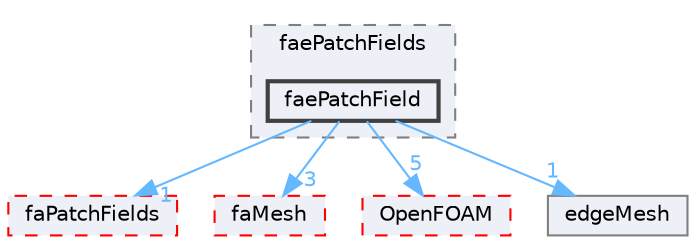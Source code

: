 digraph "src/finiteArea/fields/faePatchFields/faePatchField"
{
 // LATEX_PDF_SIZE
  bgcolor="transparent";
  edge [fontname=Helvetica,fontsize=10,labelfontname=Helvetica,labelfontsize=10];
  node [fontname=Helvetica,fontsize=10,shape=box,height=0.2,width=0.4];
  compound=true
  subgraph clusterdir_df4e6442309378257387a8327f9cd3cb {
    graph [ bgcolor="#edf0f7", pencolor="grey50", label="faePatchFields", fontname=Helvetica,fontsize=10 style="filled,dashed", URL="dir_df4e6442309378257387a8327f9cd3cb.html",tooltip=""]
  dir_89f267ce19ccb856c83f45a6dc92ab14 [label="faePatchField", fillcolor="#edf0f7", color="grey25", style="filled,bold", URL="dir_89f267ce19ccb856c83f45a6dc92ab14.html",tooltip=""];
  }
  dir_2ab18c7cf3ac70392000d64dbb3a76b5 [label="faPatchFields", fillcolor="#edf0f7", color="red", style="filled,dashed", URL="dir_2ab18c7cf3ac70392000d64dbb3a76b5.html",tooltip=""];
  dir_f14612db68a06d13a87d37d60dc895d5 [label="faMesh", fillcolor="#edf0f7", color="red", style="filled,dashed", URL="dir_f14612db68a06d13a87d37d60dc895d5.html",tooltip=""];
  dir_c5473ff19b20e6ec4dfe5c310b3778a8 [label="OpenFOAM", fillcolor="#edf0f7", color="red", style="filled,dashed", URL="dir_c5473ff19b20e6ec4dfe5c310b3778a8.html",tooltip=""];
  dir_6ef5889ffbfbbd682d743a67e9ce9e17 [label="edgeMesh", fillcolor="#edf0f7", color="grey50", style="filled", URL="dir_6ef5889ffbfbbd682d743a67e9ce9e17.html",tooltip=""];
  dir_89f267ce19ccb856c83f45a6dc92ab14->dir_2ab18c7cf3ac70392000d64dbb3a76b5 [headlabel="1", labeldistance=1.5 headhref="dir_001284_001307.html" href="dir_001284_001307.html" color="steelblue1" fontcolor="steelblue1"];
  dir_89f267ce19ccb856c83f45a6dc92ab14->dir_6ef5889ffbfbbd682d743a67e9ce9e17 [headlabel="1", labeldistance=1.5 headhref="dir_001284_001111.html" href="dir_001284_001111.html" color="steelblue1" fontcolor="steelblue1"];
  dir_89f267ce19ccb856c83f45a6dc92ab14->dir_c5473ff19b20e6ec4dfe5c310b3778a8 [headlabel="5", labeldistance=1.5 headhref="dir_001284_002695.html" href="dir_001284_002695.html" color="steelblue1" fontcolor="steelblue1"];
  dir_89f267ce19ccb856c83f45a6dc92ab14->dir_f14612db68a06d13a87d37d60dc895d5 [headlabel="3", labeldistance=1.5 headhref="dir_001284_001295.html" href="dir_001284_001295.html" color="steelblue1" fontcolor="steelblue1"];
}
